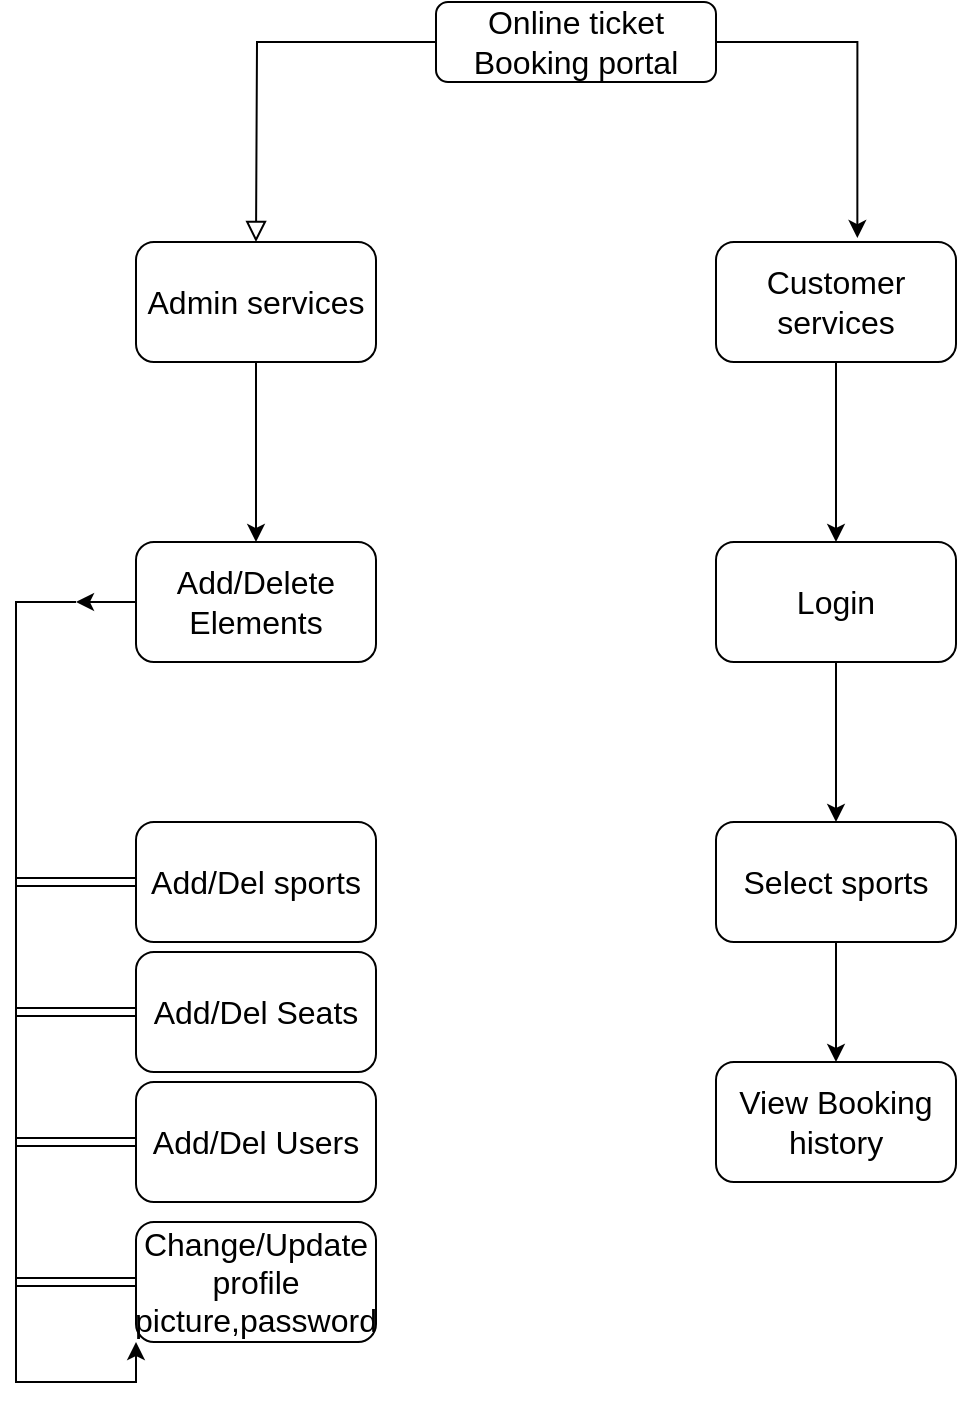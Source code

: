 <mxfile version="22.1.7" type="github">
  <diagram id="C5RBs43oDa-KdzZeNtuy" name="Page-1">
    <mxGraphModel dx="1723" dy="687" grid="1" gridSize="10" guides="1" tooltips="1" connect="1" arrows="1" fold="1" page="1" pageScale="1" pageWidth="827" pageHeight="1169" math="0" shadow="0">
      <root>
        <mxCell id="WIyWlLk6GJQsqaUBKTNV-0" />
        <mxCell id="WIyWlLk6GJQsqaUBKTNV-1" parent="WIyWlLk6GJQsqaUBKTNV-0" />
        <mxCell id="WIyWlLk6GJQsqaUBKTNV-2" value="" style="rounded=0;html=1;jettySize=auto;orthogonalLoop=1;fontSize=11;endArrow=block;endFill=0;endSize=8;strokeWidth=1;shadow=0;labelBackgroundColor=none;edgeStyle=orthogonalEdgeStyle;" parent="WIyWlLk6GJQsqaUBKTNV-1" source="WIyWlLk6GJQsqaUBKTNV-3" edge="1">
          <mxGeometry relative="1" as="geometry">
            <mxPoint x="220" y="170" as="targetPoint" />
          </mxGeometry>
        </mxCell>
        <mxCell id="WIyWlLk6GJQsqaUBKTNV-3" value="&lt;font size=&quot;3&quot;&gt;Online ticket Booking portal&lt;/font&gt;" style="rounded=1;whiteSpace=wrap;html=1;fontSize=12;glass=0;strokeWidth=1;shadow=0;" parent="WIyWlLk6GJQsqaUBKTNV-1" vertex="1">
          <mxGeometry x="310" y="50" width="140" height="40" as="geometry" />
        </mxCell>
        <mxCell id="1ETZcALctjZz8UQn71Zg-10" style="edgeStyle=orthogonalEdgeStyle;rounded=0;orthogonalLoop=1;jettySize=auto;html=1;exitX=0.5;exitY=1;exitDx=0;exitDy=0;entryX=0.5;entryY=0;entryDx=0;entryDy=0;" edge="1" parent="WIyWlLk6GJQsqaUBKTNV-1" source="1ETZcALctjZz8UQn71Zg-1" target="1ETZcALctjZz8UQn71Zg-8">
          <mxGeometry relative="1" as="geometry" />
        </mxCell>
        <mxCell id="1ETZcALctjZz8UQn71Zg-1" value="&lt;font size=&quot;3&quot;&gt;Admin services&lt;/font&gt;" style="rounded=1;whiteSpace=wrap;html=1;" vertex="1" parent="WIyWlLk6GJQsqaUBKTNV-1">
          <mxGeometry x="160" y="170" width="120" height="60" as="geometry" />
        </mxCell>
        <mxCell id="1ETZcALctjZz8UQn71Zg-2" style="edgeStyle=orthogonalEdgeStyle;rounded=0;orthogonalLoop=1;jettySize=auto;html=1;exitX=0.5;exitY=1;exitDx=0;exitDy=0;" edge="1" parent="WIyWlLk6GJQsqaUBKTNV-1" source="1ETZcALctjZz8UQn71Zg-1" target="1ETZcALctjZz8UQn71Zg-1">
          <mxGeometry relative="1" as="geometry" />
        </mxCell>
        <mxCell id="1ETZcALctjZz8UQn71Zg-13" style="edgeStyle=orthogonalEdgeStyle;rounded=0;orthogonalLoop=1;jettySize=auto;html=1;exitX=0.5;exitY=1;exitDx=0;exitDy=0;entryX=0.5;entryY=0;entryDx=0;entryDy=0;" edge="1" parent="WIyWlLk6GJQsqaUBKTNV-1" source="1ETZcALctjZz8UQn71Zg-4" target="1ETZcALctjZz8UQn71Zg-12">
          <mxGeometry relative="1" as="geometry" />
        </mxCell>
        <mxCell id="1ETZcALctjZz8UQn71Zg-4" value="&lt;font size=&quot;3&quot;&gt;Customer services&lt;/font&gt;" style="rounded=1;whiteSpace=wrap;html=1;" vertex="1" parent="WIyWlLk6GJQsqaUBKTNV-1">
          <mxGeometry x="450" y="170" width="120" height="60" as="geometry" />
        </mxCell>
        <mxCell id="1ETZcALctjZz8UQn71Zg-7" style="edgeStyle=orthogonalEdgeStyle;rounded=0;orthogonalLoop=1;jettySize=auto;html=1;exitX=1;exitY=0.5;exitDx=0;exitDy=0;entryX=0.589;entryY=-0.033;entryDx=0;entryDy=0;entryPerimeter=0;" edge="1" parent="WIyWlLk6GJQsqaUBKTNV-1" source="WIyWlLk6GJQsqaUBKTNV-3" target="1ETZcALctjZz8UQn71Zg-4">
          <mxGeometry relative="1" as="geometry" />
        </mxCell>
        <mxCell id="1ETZcALctjZz8UQn71Zg-26" style="edgeStyle=orthogonalEdgeStyle;rounded=0;orthogonalLoop=1;jettySize=auto;html=1;exitX=0;exitY=0.5;exitDx=0;exitDy=0;entryX=0.25;entryY=1;entryDx=0;entryDy=0;" edge="1" parent="WIyWlLk6GJQsqaUBKTNV-1">
          <mxGeometry relative="1" as="geometry">
            <mxPoint x="130" y="350" as="sourcePoint" />
            <mxPoint x="160" y="720" as="targetPoint" />
            <Array as="points">
              <mxPoint x="100" y="350" />
              <mxPoint x="100" y="740" />
              <mxPoint x="160" y="740" />
            </Array>
          </mxGeometry>
        </mxCell>
        <mxCell id="1ETZcALctjZz8UQn71Zg-29" style="edgeStyle=orthogonalEdgeStyle;rounded=0;orthogonalLoop=1;jettySize=auto;html=1;exitX=0;exitY=0.5;exitDx=0;exitDy=0;" edge="1" parent="WIyWlLk6GJQsqaUBKTNV-1" source="1ETZcALctjZz8UQn71Zg-8">
          <mxGeometry relative="1" as="geometry">
            <mxPoint x="130" y="350" as="targetPoint" />
          </mxGeometry>
        </mxCell>
        <mxCell id="1ETZcALctjZz8UQn71Zg-8" value="&lt;font size=&quot;3&quot;&gt;Add/Delete Elements&lt;/font&gt;" style="rounded=1;whiteSpace=wrap;html=1;" vertex="1" parent="WIyWlLk6GJQsqaUBKTNV-1">
          <mxGeometry x="160" y="320" width="120" height="60" as="geometry" />
        </mxCell>
        <mxCell id="1ETZcALctjZz8UQn71Zg-9" style="edgeStyle=orthogonalEdgeStyle;rounded=0;orthogonalLoop=1;jettySize=auto;html=1;exitX=0.5;exitY=1;exitDx=0;exitDy=0;" edge="1" parent="WIyWlLk6GJQsqaUBKTNV-1" source="1ETZcALctjZz8UQn71Zg-8" target="1ETZcALctjZz8UQn71Zg-8">
          <mxGeometry relative="1" as="geometry" />
        </mxCell>
        <mxCell id="1ETZcALctjZz8UQn71Zg-17" style="edgeStyle=orthogonalEdgeStyle;rounded=0;orthogonalLoop=1;jettySize=auto;html=1;exitX=0.5;exitY=1;exitDx=0;exitDy=0;entryX=0.5;entryY=0;entryDx=0;entryDy=0;" edge="1" parent="WIyWlLk6GJQsqaUBKTNV-1" source="1ETZcALctjZz8UQn71Zg-12" target="1ETZcALctjZz8UQn71Zg-15">
          <mxGeometry relative="1" as="geometry" />
        </mxCell>
        <mxCell id="1ETZcALctjZz8UQn71Zg-12" value="&lt;font size=&quot;3&quot;&gt;Login&lt;/font&gt;" style="rounded=1;whiteSpace=wrap;html=1;" vertex="1" parent="WIyWlLk6GJQsqaUBKTNV-1">
          <mxGeometry x="450" y="320" width="120" height="60" as="geometry" />
        </mxCell>
        <mxCell id="1ETZcALctjZz8UQn71Zg-19" style="edgeStyle=orthogonalEdgeStyle;rounded=0;orthogonalLoop=1;jettySize=auto;html=1;exitX=0.5;exitY=1;exitDx=0;exitDy=0;entryX=0.5;entryY=0;entryDx=0;entryDy=0;" edge="1" parent="WIyWlLk6GJQsqaUBKTNV-1" source="1ETZcALctjZz8UQn71Zg-15" target="1ETZcALctjZz8UQn71Zg-18">
          <mxGeometry relative="1" as="geometry" />
        </mxCell>
        <mxCell id="1ETZcALctjZz8UQn71Zg-15" value="&lt;font size=&quot;3&quot;&gt;Select sports&lt;/font&gt;" style="rounded=1;whiteSpace=wrap;html=1;" vertex="1" parent="WIyWlLk6GJQsqaUBKTNV-1">
          <mxGeometry x="450" y="460" width="120" height="60" as="geometry" />
        </mxCell>
        <mxCell id="1ETZcALctjZz8UQn71Zg-18" value="&lt;font size=&quot;3&quot;&gt;View Booking history&lt;/font&gt;" style="rounded=1;whiteSpace=wrap;html=1;" vertex="1" parent="WIyWlLk6GJQsqaUBKTNV-1">
          <mxGeometry x="450" y="580" width="120" height="60" as="geometry" />
        </mxCell>
        <mxCell id="1ETZcALctjZz8UQn71Zg-30" style="edgeStyle=orthogonalEdgeStyle;shape=link;rounded=0;orthogonalLoop=1;jettySize=auto;html=1;exitX=0;exitY=0.5;exitDx=0;exitDy=0;" edge="1" parent="WIyWlLk6GJQsqaUBKTNV-1" source="1ETZcALctjZz8UQn71Zg-20">
          <mxGeometry relative="1" as="geometry">
            <mxPoint x="100" y="490" as="targetPoint" />
          </mxGeometry>
        </mxCell>
        <mxCell id="1ETZcALctjZz8UQn71Zg-20" value="&lt;font size=&quot;3&quot;&gt;Add/Del sports&lt;/font&gt;" style="rounded=1;whiteSpace=wrap;html=1;" vertex="1" parent="WIyWlLk6GJQsqaUBKTNV-1">
          <mxGeometry x="160" y="460" width="120" height="60" as="geometry" />
        </mxCell>
        <mxCell id="1ETZcALctjZz8UQn71Zg-31" style="edgeStyle=orthogonalEdgeStyle;shape=link;rounded=0;orthogonalLoop=1;jettySize=auto;html=1;exitX=0;exitY=0.5;exitDx=0;exitDy=0;" edge="1" parent="WIyWlLk6GJQsqaUBKTNV-1" source="1ETZcALctjZz8UQn71Zg-21">
          <mxGeometry relative="1" as="geometry">
            <mxPoint x="100" y="555" as="targetPoint" />
          </mxGeometry>
        </mxCell>
        <mxCell id="1ETZcALctjZz8UQn71Zg-21" value="&lt;font size=&quot;3&quot;&gt;Add/Del Seats&lt;/font&gt;" style="rounded=1;whiteSpace=wrap;html=1;" vertex="1" parent="WIyWlLk6GJQsqaUBKTNV-1">
          <mxGeometry x="160" y="525" width="120" height="60" as="geometry" />
        </mxCell>
        <mxCell id="1ETZcALctjZz8UQn71Zg-32" style="edgeStyle=orthogonalEdgeStyle;shape=link;rounded=0;orthogonalLoop=1;jettySize=auto;html=1;exitX=0;exitY=0.5;exitDx=0;exitDy=0;" edge="1" parent="WIyWlLk6GJQsqaUBKTNV-1" source="1ETZcALctjZz8UQn71Zg-22">
          <mxGeometry relative="1" as="geometry">
            <mxPoint x="100" y="620" as="targetPoint" />
          </mxGeometry>
        </mxCell>
        <mxCell id="1ETZcALctjZz8UQn71Zg-22" value="&lt;font size=&quot;3&quot;&gt;Add/Del Users&lt;/font&gt;" style="rounded=1;whiteSpace=wrap;html=1;" vertex="1" parent="WIyWlLk6GJQsqaUBKTNV-1">
          <mxGeometry x="160" y="590" width="120" height="60" as="geometry" />
        </mxCell>
        <mxCell id="1ETZcALctjZz8UQn71Zg-33" style="edgeStyle=orthogonalEdgeStyle;shape=link;rounded=0;orthogonalLoop=1;jettySize=auto;html=1;exitX=0;exitY=0.5;exitDx=0;exitDy=0;" edge="1" parent="WIyWlLk6GJQsqaUBKTNV-1" source="1ETZcALctjZz8UQn71Zg-23">
          <mxGeometry relative="1" as="geometry">
            <mxPoint x="100" y="690" as="targetPoint" />
          </mxGeometry>
        </mxCell>
        <mxCell id="1ETZcALctjZz8UQn71Zg-23" value="&lt;font size=&quot;3&quot;&gt;Change/Update profile picture,password&lt;/font&gt;" style="rounded=1;whiteSpace=wrap;html=1;" vertex="1" parent="WIyWlLk6GJQsqaUBKTNV-1">
          <mxGeometry x="160" y="660" width="120" height="60" as="geometry" />
        </mxCell>
      </root>
    </mxGraphModel>
  </diagram>
</mxfile>
